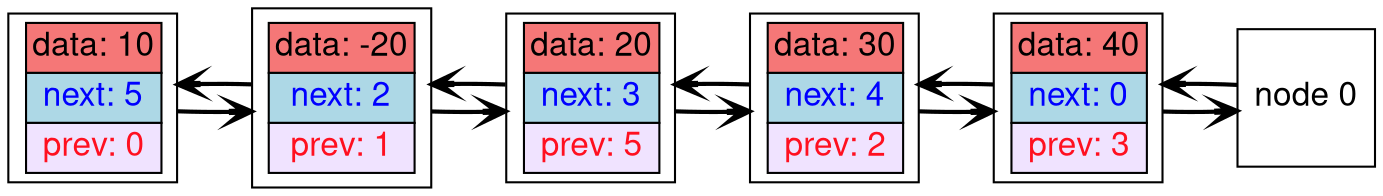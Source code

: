 digraph g { 
 fontname="Helvetica,Arial,sans-serif"
 node [fontname="Helvetica,Arial,sans-serif"]
 edge [fontname="Helvetica,Arial,sans-serif"]
 graph [
 rankdir = "LR"
 ];node [
 fontsize = "16"
 shape = "square"
 ];

edge [
 style="solid"
 arrowhead="vee"
 penwidth=2
 ]; 

"node 1" [
 label=<
 <table border="0" cellborder="1" cellspacing="0">
 <tr><td bgcolor="#f57777">data: 10</td></tr>
 <tr><td bgcolor="lightblue"><font color="#0000ff">next: 5</font></td></tr>
 <tr><td bgcolor="#f0e3ff"><font color="#ff1020">prev: 0</font></td></tr>
 </table>>
 ];"node 5" [
 label=<
 <table border="0" cellborder="1" cellspacing="0">
 <tr><td bgcolor="#f57777">data: -20</td></tr>
 <tr><td bgcolor="lightblue"><font color="#0000ff">next: 2</font></td></tr>
 <tr><td bgcolor="#f0e3ff"><font color="#ff1020">prev: 1</font></td></tr>
 </table>>
 ];"node 2" [
 label=<
 <table border="0" cellborder="1" cellspacing="0">
 <tr><td bgcolor="#f57777">data: 20</td></tr>
 <tr><td bgcolor="lightblue"><font color="#0000ff">next: 3</font></td></tr>
 <tr><td bgcolor="#f0e3ff"><font color="#ff1020">prev: 5</font></td></tr>
 </table>>
 ];"node 3" [
 label=<
 <table border="0" cellborder="1" cellspacing="0">
 <tr><td bgcolor="#f57777">data: 30</td></tr>
 <tr><td bgcolor="lightblue"><font color="#0000ff">next: 4</font></td></tr>
 <tr><td bgcolor="#f0e3ff"><font color="#ff1020">prev: 2</font></td></tr>
 </table>>
 ];"node 4" [
 label=<
 <table border="0" cellborder="1" cellspacing="0">
 <tr><td bgcolor="#f57777">data: 40</td></tr>
 <tr><td bgcolor="lightblue"><font color="#0000ff">next: 0</font></td></tr>
 <tr><td bgcolor="#f0e3ff"><font color="#ff1020">prev: 3</font></td></tr>
 </table>>
 ];"node 1":f0 -> "node 5":f0 [
 id = 0
 ]; 

"node 5":f0 -> "node 2":f0 [
 id = 0
 ]; 

"node 2":f0 -> "node 3":f0 [
 id = 0
 ]; 

"node 3":f0 -> "node 4":f0 [
 id = 0
 ]; 

"node 4":f0 -> "node 0":f0 [
 id = 0
 ]; 

"node 5":f2 -> "node 1":f2 [
 id = 0
 ]; 

"node 2":f2 -> "node 5":f2 [
 id = 0
 ]; 

"node 3":f2 -> "node 2":f2 [
 id = 0
 ]; 

"node 4":f2 -> "node 3":f2 [
 id = 0
 ]; 

"node 0":f2 -> "node 4":f2 [
 id = 0
 ]; 


}